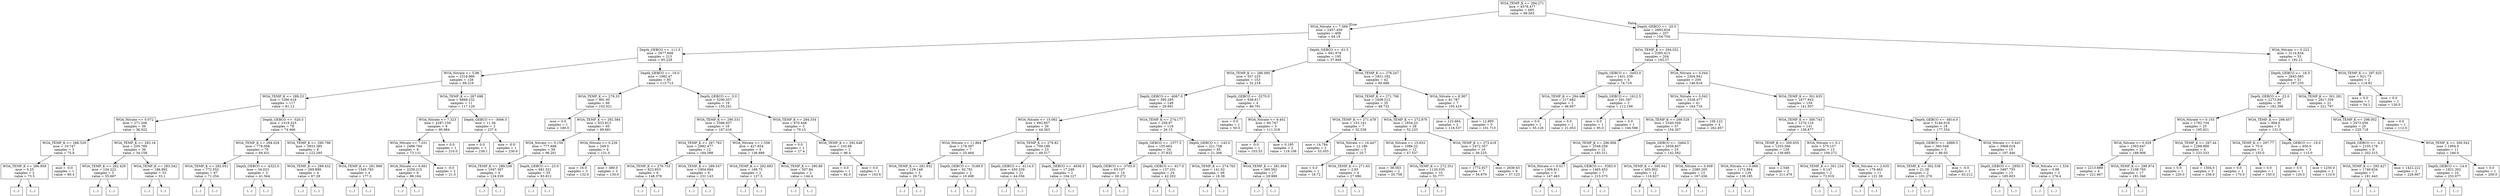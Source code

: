 digraph Tree {
node [shape=box] ;
0 [label="WOA_TEMP_K <= 294.271\nmse = 4578.477\nsamples = 665\nvalue = 99.563"] ;
1 [label="WOA_Nitrate <= 7.569\nmse = 2457.459\nsamples = 408\nvalue = 64.19"] ;
0 -> 1 [labeldistance=2.5, labelangle=45, headlabel="True"] ;
2 [label="Depth_GEBCO <= -111.5\nmse = 2677.668\nsamples = 213\nvalue = 85.229"] ;
1 -> 2 ;
3 [label="WOA_Nitrate <= 5.96\nmse = 2318.866\nsamples = 128\nvalue = 68.216"] ;
2 -> 3 ;
4 [label="WOA_TEMP_K <= 289.23\nmse = 1290.419\nsamples = 117\nvalue = 61.12"] ;
3 -> 4 ;
5 [label="WOA_Nitrate <= 0.072\nmse = 271.206\nsamples = 39\nvalue = 36.022"] ;
4 -> 5 ;
6 [label="WOA_TEMP_K <= 288.329\nmse = 10.747\nsamples = 3\nvalue = 75.8"] ;
5 -> 6 ;
7 [label="WOA_TEMP_K <= 286.959\nmse = 0.25\nsamples = 2\nvalue = 73.5"] ;
6 -> 7 ;
8 [label="(...)"] ;
7 -> 8 ;
9 [label="(...)"] ;
7 -> 9 ;
10 [label="mse = -0.0\nsamples = 1\nvalue = 80.4"] ;
6 -> 10 ;
11 [label="WOA_TEMP_K <= 283.16\nmse = 205.769\nsamples = 36\nvalue = 34.158"] ;
5 -> 11 ;
12 [label="WOA_TEMP_K <= 282.429\nmse = 104.222\nsamples = 3\nvalue = 55.667"] ;
11 -> 12 ;
13 [label="(...)"] ;
12 -> 13 ;
16 [label="(...)"] ;
12 -> 16 ;
17 [label="WOA_TEMP_K <= 283.342\nmse = 186.892\nsamples = 33\nvalue = 33.1"] ;
11 -> 17 ;
18 [label="(...)"] ;
17 -> 18 ;
21 [label="(...)"] ;
17 -> 21 ;
72 [label="Depth_GEBCO <= -520.5\nmse = 1319.323\nsamples = 78\nvalue = 74.466"] ;
4 -> 72 ;
73 [label="WOA_TEMP_K <= 294.028\nmse = 778.008\nsamples = 70\nvalue = 69.431"] ;
72 -> 73 ;
74 [label="WOA_TEMP_K <= 292.051\nmse = 772.552\nsamples = 67\nvalue = 71.254"] ;
73 -> 74 ;
75 [label="(...)"] ;
74 -> 75 ;
128 [label="(...)"] ;
74 -> 128 ;
183 [label="Depth_GEBCO <= -4322.0\nmse = 34.023\nsamples = 3\nvalue = 41.564"] ;
73 -> 183 ;
184 [label="(...)"] ;
183 -> 184 ;
187 [label="(...)"] ;
183 -> 187 ;
188 [label="WOA_TEMP_K <= 290.796\nmse = 3933.385\nsamples = 8\nvalue = 122.295"] ;
72 -> 188 ;
189 [label="WOA_TEMP_K <= 289.432\nmse = 269.889\nsamples = 4\nvalue = 67.29"] ;
188 -> 189 ;
190 [label="(...)"] ;
189 -> 190 ;
191 [label="(...)"] ;
189 -> 191 ;
196 [label="WOA_TEMP_K <= 291.969\nmse = 1545.783\nsamples = 4\nvalue = 177.3"] ;
188 -> 196 ;
197 [label="(...)"] ;
196 -> 197 ;
198 [label="(...)"] ;
196 -> 198 ;
203 [label="WOA_TEMP_K <= 287.698\nmse = 6668.232\nsamples = 11\nvalue = 117.129"] ;
3 -> 203 ;
204 [label="WOA_Nitrate <= 7.323\nmse = 4287.159\nsamples = 9\nvalue = 90.984"] ;
203 -> 204 ;
205 [label="WOA_Nitrate <= 7.031\nmse = 2486.784\nsamples = 8\nvalue = 73.131"] ;
204 -> 205 ;
206 [label="WOA_Nitrate <= 6.661\nmse = 2259.215\nsamples = 6\nvalue = 86.164"] ;
205 -> 206 ;
207 [label="(...)"] ;
206 -> 207 ;
210 [label="(...)"] ;
206 -> 210 ;
217 [label="mse = -0.0\nsamples = 2\nvalue = 21.0"] ;
205 -> 217 ;
218 [label="mse = 0.0\nsamples = 1\nvalue = 210.0"] ;
204 -> 218 ;
219 [label="Depth_GEBCO <= -3006.5\nmse = 11.56\nsamples = 2\nvalue = 237.4"] ;
203 -> 219 ;
220 [label="mse = 0.0\nsamples = 1\nvalue = 239.1"] ;
219 -> 220 ;
221 [label="mse = -0.0\nsamples = 1\nvalue = 230.6"] ;
219 -> 221 ;
222 [label="Depth_GEBCO <= -16.0\nmse = 1982.47\nsamples = 85\nvalue = 113.713"] ;
2 -> 222 ;
223 [label="WOA_TEMP_K <= 278.33\nmse = 991.95\nsamples = 66\nvalue = 102.021"] ;
222 -> 223 ;
224 [label="mse = 0.0\nsamples = 1\nvalue = 180.0"] ;
223 -> 224 ;
225 [label="WOA_TEMP_K <= 292.584\nmse = 833.813\nsamples = 65\nvalue = 99.681"] ;
223 -> 225 ;
226 [label="WOA_Nitrate <= 0.159\nmse = 777.698\nsamples = 59\nvalue = 96.201"] ;
225 -> 226 ;
227 [label="WOA_TEMP_K <= 289.539\nmse = 1047.367\nsamples = 4\nvalue = 124.539"] ;
226 -> 227 ;
228 [label="(...)"] ;
227 -> 228 ;
229 [label="(...)"] ;
227 -> 229 ;
232 [label="Depth_GEBCO <= -23.0\nmse = 681.521\nsamples = 55\nvalue = 93.812"] ;
226 -> 232 ;
233 [label="(...)"] ;
232 -> 233 ;
320 [label="(...)"] ;
232 -> 320 ;
327 [label="WOA_Nitrate <= 0.226\nmse = 249.0\nsamples = 6\nvalue = 131.0"] ;
225 -> 327 ;
328 [label="mse = 16.0\nsamples = 3\nvalue = 132.0"] ;
327 -> 328 ;
329 [label="mse = 480.0\nsamples = 3\nvalue = 130.0"] ;
327 -> 329 ;
330 [label="Depth_GEBCO <= -3.0\nmse = 3290.357\nsamples = 19\nvalue = 155.241"] ;
222 -> 330 ;
331 [label="WOA_TEMP_K <= 290.331\nmse = 2586.937\nsamples = 16\nvalue = 167.416"] ;
330 -> 331 ;
332 [label="WOA_TEMP_K <= 287.783\nmse = 2982.477\nsamples = 12\nvalue = 184.588"] ;
331 -> 332 ;
333 [label="WOA_TEMP_K <= 279.753\nmse = 823.853\nsamples = 6\nvalue = 148.378"] ;
332 -> 333 ;
334 [label="(...)"] ;
333 -> 334 ;
341 [label="(...)"] ;
333 -> 341 ;
344 [label="WOA_TEMP_K <= 289.547\nmse = 1904.694\nsamples = 6\nvalue = 231.143"] ;
332 -> 344 ;
345 [label="(...)"] ;
344 -> 345 ;
350 [label="(...)"] ;
344 -> 350 ;
351 [label="WOA_Nitrate <= 1.558\nmse = 427.654\nsamples = 4\nvalue = 136.889"] ;
331 -> 351 ;
352 [label="WOA_TEMP_K <= 292.683\nmse = 168.75\nsamples = 2\nvalue = 127.5"] ;
351 -> 352 ;
353 [label="(...)"] ;
352 -> 353 ;
354 [label="(...)"] ;
352 -> 354 ;
355 [label="WOA_TEMP_K <= 290.89\nmse = 507.84\nsamples = 2\nvalue = 144.4"] ;
351 -> 355 ;
356 [label="(...)"] ;
355 -> 356 ;
357 [label="(...)"] ;
355 -> 357 ;
358 [label="WOA_TEMP_K <= 284.354\nmse = 970.448\nsamples = 3\nvalue = 79.15"] ;
330 -> 358 ;
359 [label="mse = 0.0\nsamples = 1\nvalue = 27.4"] ;
358 -> 359 ;
360 [label="WOA_TEMP_K <= 292.648\nmse = 103.68\nsamples = 2\nvalue = 96.4"] ;
358 -> 360 ;
361 [label="mse = 0.0\nsamples = 1\nvalue = 82.0"] ;
360 -> 361 ;
362 [label="mse = 0.0\nsamples = 1\nvalue = 103.6"] ;
360 -> 362 ;
363 [label="Depth_GEBCO <= -61.5\nmse = 941.978\nsamples = 195\nvalue = 37.948"] ;
1 -> 363 ;
364 [label="WOA_TEMP_K <= 286.095\nmse = 557.225\nsamples = 153\nvalue = 32.218"] ;
363 -> 364 ;
365 [label="Depth_GEBCO <= -4067.0\nmse = 395.295\nsamples = 149\nvalue = 29.691"] ;
364 -> 365 ;
366 [label="WOA_Nitrate <= 15.062\nmse = 692.857\nsamples = 30\nvalue = 44.363"] ;
365 -> 366 ;
367 [label="WOA_Nitrate <= 11.864\nmse = 178.397\nsamples = 7\nvalue = 25.464"] ;
366 -> 367 ;
368 [label="WOA_TEMP_K <= 281.932\nmse = 129.148\nsamples = 5\nvalue = 29.74"] ;
367 -> 368 ;
369 [label="(...)"] ;
368 -> 369 ;
372 [label="(...)"] ;
368 -> 372 ;
377 [label="Depth_GEBCO <= -5189.5\nmse = 62.781\nsamples = 2\nvalue = 10.498"] ;
367 -> 377 ;
378 [label="(...)"] ;
377 -> 378 ;
379 [label="(...)"] ;
377 -> 379 ;
380 [label="WOA_TEMP_K <= 279.82\nmse = 709.189\nsamples = 23\nvalue = 49.517"] ;
366 -> 380 ;
381 [label="Depth_GEBCO <= -4114.0\nmse = 450.339\nsamples = 21\nvalue = 44.056"] ;
380 -> 381 ;
382 [label="(...)"] ;
381 -> 382 ;
419 [label="(...)"] ;
381 -> 419 ;
422 [label="Depth_GEBCO <= -4936.5\nmse = 17.248\nsamples = 2\nvalue = 104.127"] ;
380 -> 422 ;
423 [label="(...)"] ;
422 -> 423 ;
424 [label="(...)"] ;
422 -> 424 ;
425 [label="WOA_TEMP_K <= 274.177\nmse = 258.97\nsamples = 119\nvalue = 26.15"] ;
365 -> 425 ;
426 [label="Depth_GEBCO <= -1577.5\nmse = 155.662\nsamples = 34\nvalue = 37.832"] ;
425 -> 426 ;
427 [label="Depth_GEBCO <= -3703.0\nmse = 63.107\nsamples = 10\nvalue = 28.272"] ;
426 -> 427 ;
428 [label="(...)"] ;
427 -> 428 ;
429 [label="(...)"] ;
427 -> 429 ;
446 [label="Depth_GEBCO <= -617.0\nmse = 137.101\nsamples = 24\nvalue = 42.202"] ;
426 -> 446 ;
447 [label="(...)"] ;
446 -> 447 ;
458 [label="(...)"] ;
446 -> 458 ;
485 [label="Depth_GEBCO <= -145.0\nmse = 221.758\nsamples = 85\nvalue = 21.306"] ;
425 -> 485 ;
486 [label="WOA_TEMP_K <= 274.763\nmse = 141.02\nsamples = 68\nvalue = 18.38"] ;
485 -> 486 ;
487 [label="(...)"] ;
486 -> 487 ;
506 [label="(...)"] ;
486 -> 506 ;
579 [label="WOA_TEMP_K <= 281.954\nmse = 360.562\nsamples = 17\nvalue = 29.989"] ;
485 -> 579 ;
580 [label="(...)"] ;
579 -> 580 ;
587 [label="(...)"] ;
579 -> 587 ;
602 [label="Depth_GEBCO <= -5270.0\nmse = 938.817\nsamples = 4\nvalue = 86.791"] ;
364 -> 602 ;
603 [label="mse = 0.0\nsamples = 1\nvalue = 50.0"] ;
602 -> 603 ;
604 [label="WOA_Nitrate <= 9.402\nmse = 60.747\nsamples = 3\nvalue = 111.318"] ;
602 -> 604 ;
605 [label="mse = -0.0\nsamples = 1\nvalue = 103.53"] ;
604 -> 605 ;
606 [label="mse = 0.195\nsamples = 2\nvalue = 119.106"] ;
604 -> 606 ;
607 [label="WOA_TEMP_K <= 278.247\nmse = 1821.182\nsamples = 42\nvalue = 60.666"] ;
363 -> 607 ;
608 [label="WOA_TEMP_K <= 271.706\nmse = 1608.512\nsamples = 35\nvalue = 48.732"] ;
607 -> 608 ;
609 [label="WOA_TEMP_K <= 271.478\nmse = 153.141\nsamples = 7\nvalue = 32.539"] ;
608 -> 609 ;
610 [label="mse = 14.784\nsamples = 2\nvalue = 53.055"] ;
609 -> 610 ;
611 [label="WOA_Nitrate <= 16.447\nmse = 12.186\nsamples = 5\nvalue = 25.7"] ;
609 -> 611 ;
612 [label="mse = 0.0\nsamples = 1\nvalue = 18.72"] ;
611 -> 612 ;
613 [label="WOA_TEMP_K <= 271.63\nmse = 2.93\nsamples = 4\nvalue = 27.096"] ;
611 -> 613 ;
614 [label="(...)"] ;
613 -> 614 ;
617 [label="(...)"] ;
613 -> 617 ;
618 [label="WOA_TEMP_K <= 272.876\nmse = 1854.23\nsamples = 28\nvalue = 52.233"] ;
608 -> 618 ;
619 [label="WOA_Nitrate <= 15.633\nmse = 1086.22\nsamples = 12\nvalue = 47.537"] ;
618 -> 619 ;
620 [label="mse = 38.503\nsamples = 2\nvalue = 20.758"] ;
619 -> 620 ;
621 [label="WOA_TEMP_K <= 272.351\nmse = 1120.035\nsamples = 10\nvalue = 55.777"] ;
619 -> 621 ;
622 [label="(...)"] ;
621 -> 622 ;
625 [label="(...)"] ;
621 -> 625 ;
628 [label="WOA_TEMP_K <= 273.418\nmse = 2472.357\nsamples = 16\nvalue = 56.225"] ;
618 -> 628 ;
629 [label="mse = 1772.927\nsamples = 7\nvalue = 54.879"] ;
628 -> 629 ;
630 [label="mse = 2936.63\nsamples = 9\nvalue = 57.123"] ;
628 -> 630 ;
631 [label="WOA_Nitrate <= 8.387\nmse = 81.787\nsamples = 7\nvalue = 105.419"] ;
607 -> 631 ;
632 [label="mse = 123.664\nsamples = 2\nvalue = 116.537"] ;
631 -> 632 ;
633 [label="mse = 12.895\nsamples = 5\nvalue = 101.713"] ;
631 -> 633 ;
634 [label="Depth_GEBCO <= -25.5\nmse = 2893.834\nsamples = 257\nvalue = 154.704"] ;
0 -> 634 [labeldistance=2.5, labelangle=-45, headlabel="False"] ;
635 [label="WOA_TEMP_K <= 294.552\nmse = 2395.413\nsamples = 204\nvalue = 145.27"] ;
634 -> 635 ;
636 [label="Depth_GEBCO <= -3453.0\nmse = 1431.539\nsamples = 4\nvalue = 74.718"] ;
635 -> 636 ;
637 [label="WOA_TEMP_K <= 294.466\nmse = 217.682\nsamples = 2\nvalue = 46.607"] ;
636 -> 637 ;
638 [label="mse = 0.0\nsamples = 1\nvalue = 55.126"] ;
637 -> 638 ;
639 [label="mse = 0.0\nsamples = 1\nvalue = 21.053"] ;
637 -> 639 ;
640 [label="Depth_GEBCO <= -1612.5\nmse = 591.597\nsamples = 2\nvalue = 112.199"] ;
636 -> 640 ;
641 [label="mse = 0.0\nsamples = 1\nvalue = 95.0"] ;
640 -> 641 ;
642 [label="mse = 0.0\nsamples = 1\nvalue = 146.596"] ;
640 -> 642 ;
643 [label="WOA_Nitrate <= 0.044\nmse = 2304.941\nsamples = 200\nvalue = 146.818"] ;
635 -> 643 ;
644 [label="WOA_Nitrate <= 0.042\nmse = 3328.477\nsamples = 41\nvalue = 164.716"] ;
643 -> 644 ;
645 [label="WOA_TEMP_K <= 298.529\nmse = 2540.349\nsamples = 37\nvalue = 154.307"] ;
644 -> 645 ;
646 [label="WOA_TEMP_K <= 296.906\nmse = 2548.259\nsamples = 12\nvalue = 183.311"] ;
645 -> 646 ;
647 [label="WOA_Nitrate <= 0.017\nmse = 1309.811\nsamples = 5\nvalue = 147.463"] ;
646 -> 647 ;
648 [label="(...)"] ;
647 -> 648 ;
655 [label="(...)"] ;
647 -> 655 ;
656 [label="Depth_GEBCO <= -5383.0\nmse = 1465.453\nsamples = 7\nvalue = 215.573"] ;
646 -> 656 ;
657 [label="(...)"] ;
656 -> 657 ;
660 [label="(...)"] ;
656 -> 660 ;
667 [label="Depth_GEBCO <= -3464.5\nmse = 2059.607\nsamples = 25\nvalue = 142.582"] ;
645 -> 667 ;
668 [label="WOA_TEMP_K <= 300.941\nmse = 405.802\nsamples = 12\nvalue = 116.627"] ;
667 -> 668 ;
669 [label="(...)"] ;
668 -> 669 ;
682 [label="(...)"] ;
668 -> 682 ;
691 [label="WOA_Nitrate <= 0.009\nmse = 2380.205\nsamples = 13\nvalue = 167.456"] ;
667 -> 691 ;
692 [label="(...)"] ;
691 -> 692 ;
693 [label="(...)"] ;
691 -> 693 ;
706 [label="mse = 106.122\nsamples = 4\nvalue = 262.857"] ;
644 -> 706 ;
707 [label="WOA_TEMP_K <= 301.635\nmse = 1877.943\nsamples = 159\nvalue = 141.507"] ;
643 -> 707 ;
708 [label="WOA_TEMP_K <= 300.743\nmse = 1270.116\nsamples = 141\nvalue = 136.877"] ;
707 -> 708 ;
709 [label="WOA_TEMP_K <= 300.655\nmse = 1255.566\nsamples = 128\nvalue = 139.665"] ;
708 -> 709 ;
710 [label="WOA_Nitrate <= 0.069\nmse = 1172.884\nsamples = 126\nvalue = 138.185"] ;
709 -> 710 ;
711 [label="(...)"] ;
710 -> 711 ;
724 [label="(...)"] ;
710 -> 724 ;
927 [label="mse = 2.548\nsamples = 2\nvalue = 211.476"] ;
709 -> 927 ;
928 [label="WOA_Nitrate <= 0.1\nmse = 575.157\nsamples = 13\nvalue = 109.272"] ;
708 -> 928 ;
929 [label="WOA_TEMP_K <= 301.234\nmse = 0.147\nsamples = 2\nvalue = 72.919"] ;
928 -> 929 ;
930 [label="(...)"] ;
929 -> 930 ;
931 [label="(...)"] ;
929 -> 931 ;
932 [label="WOA_Nitrate <= 2.635\nmse = 179.463\nsamples = 11\nvalue = 121.39"] ;
928 -> 932 ;
933 [label="(...)"] ;
932 -> 933 ;
952 [label="(...)"] ;
932 -> 952 ;
953 [label="Depth_GEBCO <= -4814.0\nmse = 5144.019\nsamples = 18\nvalue = 177.554"] ;
707 -> 953 ;
954 [label="Depth_GEBCO <= -4988.5\nmse = 360.548\nsamples = 3\nvalue = 86.05"] ;
953 -> 954 ;
955 [label="WOA_TEMP_K <= 302.538\nmse = 21.38\nsamples = 2\nvalue = 101.276"] ;
954 -> 955 ;
956 [label="(...)"] ;
955 -> 956 ;
957 [label="(...)"] ;
955 -> 957 ;
958 [label="mse = -0.0\nsamples = 1\nvalue = 63.212"] ;
954 -> 958 ;
959 [label="WOA_Nitrate <= 0.441\nmse = 3968.018\nsamples = 15\nvalue = 197.446"] ;
953 -> 959 ;
960 [label="Depth_GEBCO <= -2950.5\nmse = 3487.755\nsamples = 13\nvalue = 185.603"] ;
959 -> 960 ;
961 [label="(...)"] ;
960 -> 961 ;
978 [label="(...)"] ;
960 -> 978 ;
983 [label="WOA_Nitrate <= 1.534\nmse = 0.98\nsamples = 2\nvalue = 276.4"] ;
959 -> 983 ;
984 [label="(...)"] ;
983 -> 984 ;
985 [label="(...)"] ;
983 -> 985 ;
986 [label="WOA_Nitrate <= 0.223\nmse = 3114.834\nsamples = 53\nvalue = 192.21"] ;
634 -> 986 ;
987 [label="Depth_GEBCO <= -16.5\nmse = 2843.083\nsamples = 51\nvalue = 197.235"] ;
986 -> 987 ;
988 [label="Depth_GEBCO <= -22.0\nmse = 2273.947\nsamples = 30\nvalue = 182.396"] ;
987 -> 988 ;
989 [label="WOA_Nitrate <= 0.155\nmse = 1782.704\nsamples = 25\nvalue = 195.921"] ;
988 -> 989 ;
990 [label="WOA_Nitrate <= 0.029\nmse = 1563.647\nsamples = 21\nvalue = 188.906"] ;
989 -> 990 ;
991 [label="mse = 2213.889\nsamples = 4\nvalue = 221.667"] ;
990 -> 991 ;
992 [label="WOA_TEMP_K <= 299.874\nmse = 1108.765\nsamples = 17\nvalue = 181.346"] ;
990 -> 992 ;
993 [label="(...)"] ;
992 -> 993 ;
1004 [label="(...)"] ;
992 -> 1004 ;
1005 [label="WOA_TEMP_K <= 297.44\nmse = 1288.889\nsamples = 4\nvalue = 233.333"] ;
989 -> 1005 ;
1006 [label="mse = 0.0\nsamples = 1\nvalue = 220.0"] ;
1005 -> 1006 ;
1007 [label="mse = 1504.0\nsamples = 3\nvalue = 236.0"] ;
1005 -> 1007 ;
1008 [label="WOA_TEMP_K <= 298.457\nmse = 804.0\nsamples = 5\nvalue = 131.0"] ;
988 -> 1008 ;
1009 [label="WOA_TEMP_K <= 297.77\nmse = 75.0\nsamples = 2\nvalue = 155.0"] ;
1008 -> 1009 ;
1010 [label="mse = 0.0\nsamples = 1\nvalue = 170.0"] ;
1009 -> 1010 ;
1011 [label="mse = 0.0\nsamples = 1\nvalue = 150.0"] ;
1009 -> 1011 ;
1012 [label="Depth_GEBCO <= -19.0\nmse = 650.0\nsamples = 3\nvalue = 115.0"] ;
1008 -> 1012 ;
1013 [label="mse = 0.0\nsamples = 1\nvalue = 120.0"] ;
1012 -> 1013 ;
1014 [label="mse = 1250.0\nsamples = 2\nvalue = 110.0"] ;
1012 -> 1014 ;
1015 [label="WOA_TEMP_K <= 301.281\nmse = 2817.359\nsamples = 21\nvalue = 221.797"] ;
987 -> 1015 ;
1016 [label="WOA_TEMP_K <= 298.002\nmse = 2472.056\nsamples = 20\nvalue = 225.718"] ;
1015 -> 1016 ;
1017 [label="Depth_GEBCO <= -4.5\nmse = 2105.178\nsamples = 9\nvalue = 202.315"] ;
1016 -> 1017 ;
1018 [label="WOA_TEMP_K <= 295.427\nmse = 1746.634\nsamples = 7\nvalue = 181.443"] ;
1017 -> 1018 ;
1019 [label="(...)"] ;
1018 -> 1019 ;
1020 [label="(...)"] ;
1018 -> 1020 ;
1023 [label="mse = 1422.222\nsamples = 2\nvalue = 226.667"] ;
1017 -> 1023 ;
1024 [label="WOA_TEMP_K <= 300.542\nmse = 1904.0\nsamples = 11\nvalue = 246.0"] ;
1016 -> 1024 ;
1025 [label="Depth_GEBCO <= -14.0\nmse = 1821.302\nsamples = 10\nvalue = 253.077"] ;
1024 -> 1025 ;
1026 [label="(...)"] ;
1025 -> 1026 ;
1027 [label="(...)"] ;
1025 -> 1027 ;
1038 [label="mse = 0.0\nsamples = 1\nvalue = 200.0"] ;
1024 -> 1038 ;
1039 [label="mse = 0.0\nsamples = 1\nvalue = 112.0"] ;
1015 -> 1039 ;
1040 [label="WOA_TEMP_K <= 297.925\nmse = 921.73\nsamples = 2\nvalue = 114.82"] ;
986 -> 1040 ;
1041 [label="mse = 0.0\nsamples = 1\nvalue = 54.1"] ;
1040 -> 1041 ;
1042 [label="mse = 0.0\nsamples = 1\nvalue = 130.0"] ;
1040 -> 1042 ;
}